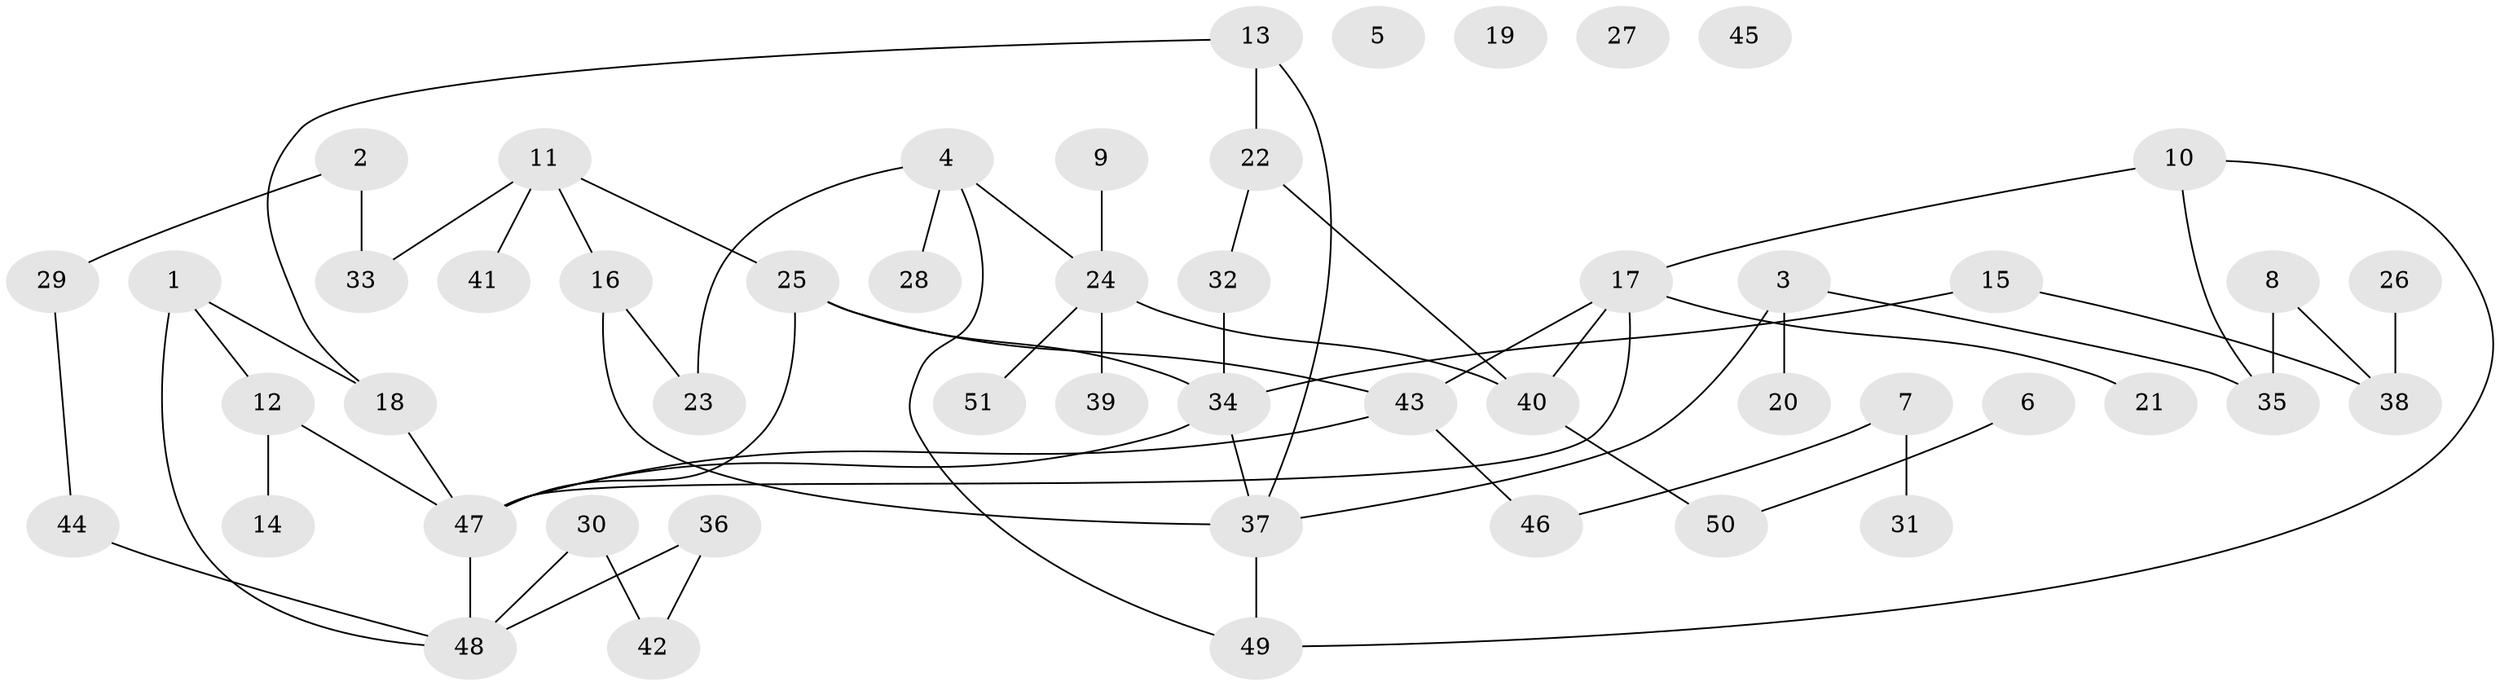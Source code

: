 // coarse degree distribution, {0: 0.2, 1: 0.4, 2: 0.25, 4: 0.05, 8: 0.1}
// Generated by graph-tools (version 1.1) at 2025/42/03/04/25 21:42:54]
// undirected, 51 vertices, 62 edges
graph export_dot {
graph [start="1"]
  node [color=gray90,style=filled];
  1;
  2;
  3;
  4;
  5;
  6;
  7;
  8;
  9;
  10;
  11;
  12;
  13;
  14;
  15;
  16;
  17;
  18;
  19;
  20;
  21;
  22;
  23;
  24;
  25;
  26;
  27;
  28;
  29;
  30;
  31;
  32;
  33;
  34;
  35;
  36;
  37;
  38;
  39;
  40;
  41;
  42;
  43;
  44;
  45;
  46;
  47;
  48;
  49;
  50;
  51;
  1 -- 12;
  1 -- 18;
  1 -- 48;
  2 -- 29;
  2 -- 33;
  3 -- 20;
  3 -- 35;
  3 -- 37;
  4 -- 23;
  4 -- 24;
  4 -- 28;
  4 -- 49;
  6 -- 50;
  7 -- 31;
  7 -- 46;
  8 -- 35;
  8 -- 38;
  9 -- 24;
  10 -- 17;
  10 -- 35;
  10 -- 49;
  11 -- 16;
  11 -- 25;
  11 -- 33;
  11 -- 41;
  12 -- 14;
  12 -- 47;
  13 -- 18;
  13 -- 22;
  13 -- 37;
  15 -- 34;
  15 -- 38;
  16 -- 23;
  16 -- 37;
  17 -- 21;
  17 -- 40;
  17 -- 43;
  17 -- 47;
  18 -- 47;
  22 -- 32;
  22 -- 40;
  24 -- 39;
  24 -- 40;
  24 -- 51;
  25 -- 34;
  25 -- 43;
  25 -- 47;
  26 -- 38;
  29 -- 44;
  30 -- 42;
  30 -- 48;
  32 -- 34;
  34 -- 37;
  34 -- 47;
  36 -- 42;
  36 -- 48;
  37 -- 49;
  40 -- 50;
  43 -- 46;
  43 -- 47;
  44 -- 48;
  47 -- 48;
}
